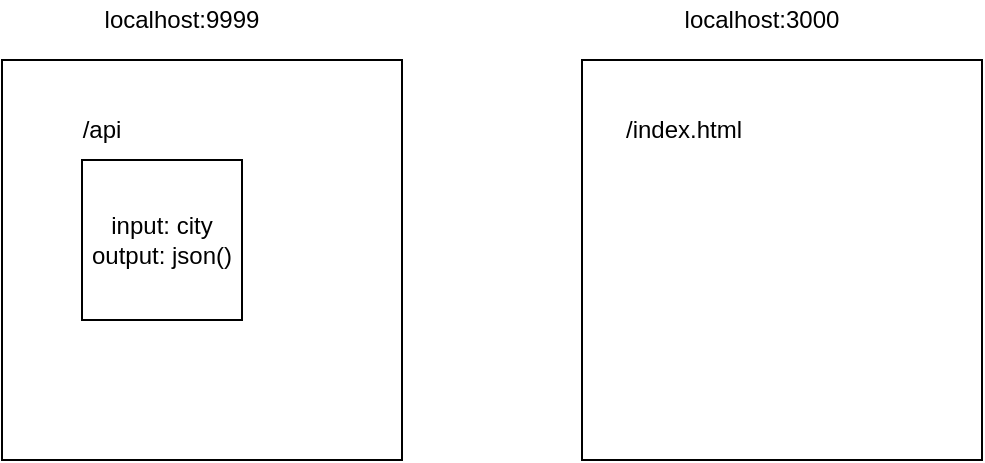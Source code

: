 <mxfile version="12.2.4" type="device" pages="1"><diagram id="3kzoPpNr5XZa0wya8_4i" name="Page-1"><mxGraphModel dx="784" dy="448" grid="1" gridSize="10" guides="1" tooltips="1" connect="1" arrows="1" fold="1" page="1" pageScale="1" pageWidth="827" pageHeight="1169" math="0" shadow="0"><root><mxCell id="0"/><mxCell id="1" parent="0"/><mxCell id="r5byd92gVcCJ90ou4WmM-1" value="" style="whiteSpace=wrap;html=1;aspect=fixed;" vertex="1" parent="1"><mxGeometry x="130" y="60" width="200" height="200" as="geometry"/></mxCell><mxCell id="r5byd92gVcCJ90ou4WmM-2" value="&lt;span style=&quot;white-space: normal&quot;&gt;input: city&lt;/span&gt;&lt;br style=&quot;white-space: normal&quot;&gt;&lt;span style=&quot;white-space: normal&quot;&gt;output: json()&lt;/span&gt;" style="whiteSpace=wrap;html=1;aspect=fixed;" vertex="1" parent="1"><mxGeometry x="170" y="110" width="80" height="80" as="geometry"/></mxCell><mxCell id="r5byd92gVcCJ90ou4WmM-3" value="localhost:9999" style="text;html=1;strokeColor=none;fillColor=none;align=center;verticalAlign=middle;whiteSpace=wrap;rounded=0;" vertex="1" parent="1"><mxGeometry x="140" y="30" width="160" height="20" as="geometry"/></mxCell><mxCell id="r5byd92gVcCJ90ou4WmM-4" value="/api" style="text;html=1;strokeColor=none;fillColor=none;align=center;verticalAlign=middle;whiteSpace=wrap;rounded=0;" vertex="1" parent="1"><mxGeometry x="160" y="85" width="40" height="20" as="geometry"/></mxCell><mxCell id="r5byd92gVcCJ90ou4WmM-7" value="" style="whiteSpace=wrap;html=1;aspect=fixed;" vertex="1" parent="1"><mxGeometry x="420" y="60" width="200" height="200" as="geometry"/></mxCell><mxCell id="r5byd92gVcCJ90ou4WmM-9" value="localhost:3000" style="text;html=1;strokeColor=none;fillColor=none;align=center;verticalAlign=middle;whiteSpace=wrap;rounded=0;" vertex="1" parent="1"><mxGeometry x="430" y="30" width="160" height="20" as="geometry"/></mxCell><mxCell id="r5byd92gVcCJ90ou4WmM-10" value="/index.html" style="text;html=1;strokeColor=none;fillColor=none;align=center;verticalAlign=middle;whiteSpace=wrap;rounded=0;" vertex="1" parent="1"><mxGeometry x="451" y="85" width="40" height="20" as="geometry"/></mxCell></root></mxGraphModel></diagram></mxfile>